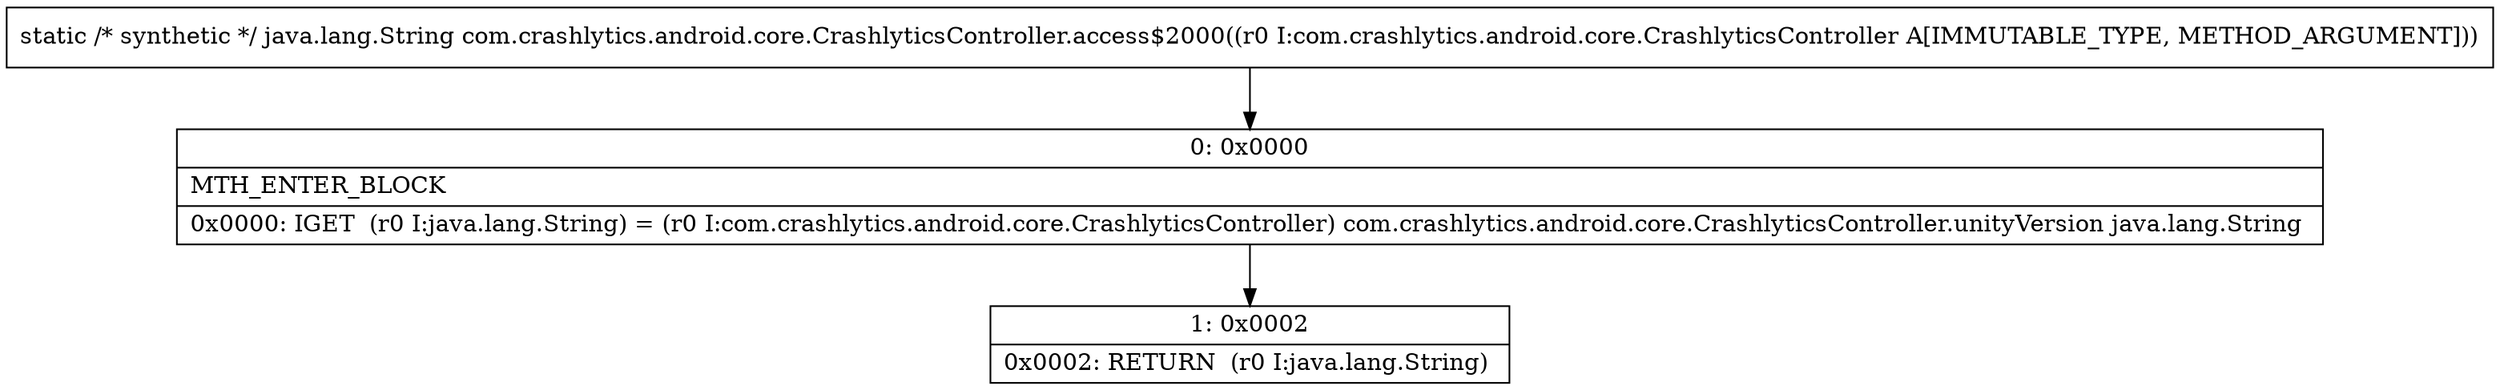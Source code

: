digraph "CFG forcom.crashlytics.android.core.CrashlyticsController.access$2000(Lcom\/crashlytics\/android\/core\/CrashlyticsController;)Ljava\/lang\/String;" {
Node_0 [shape=record,label="{0\:\ 0x0000|MTH_ENTER_BLOCK\l|0x0000: IGET  (r0 I:java.lang.String) = (r0 I:com.crashlytics.android.core.CrashlyticsController) com.crashlytics.android.core.CrashlyticsController.unityVersion java.lang.String \l}"];
Node_1 [shape=record,label="{1\:\ 0x0002|0x0002: RETURN  (r0 I:java.lang.String) \l}"];
MethodNode[shape=record,label="{static \/* synthetic *\/ java.lang.String com.crashlytics.android.core.CrashlyticsController.access$2000((r0 I:com.crashlytics.android.core.CrashlyticsController A[IMMUTABLE_TYPE, METHOD_ARGUMENT])) }"];
MethodNode -> Node_0;
Node_0 -> Node_1;
}


